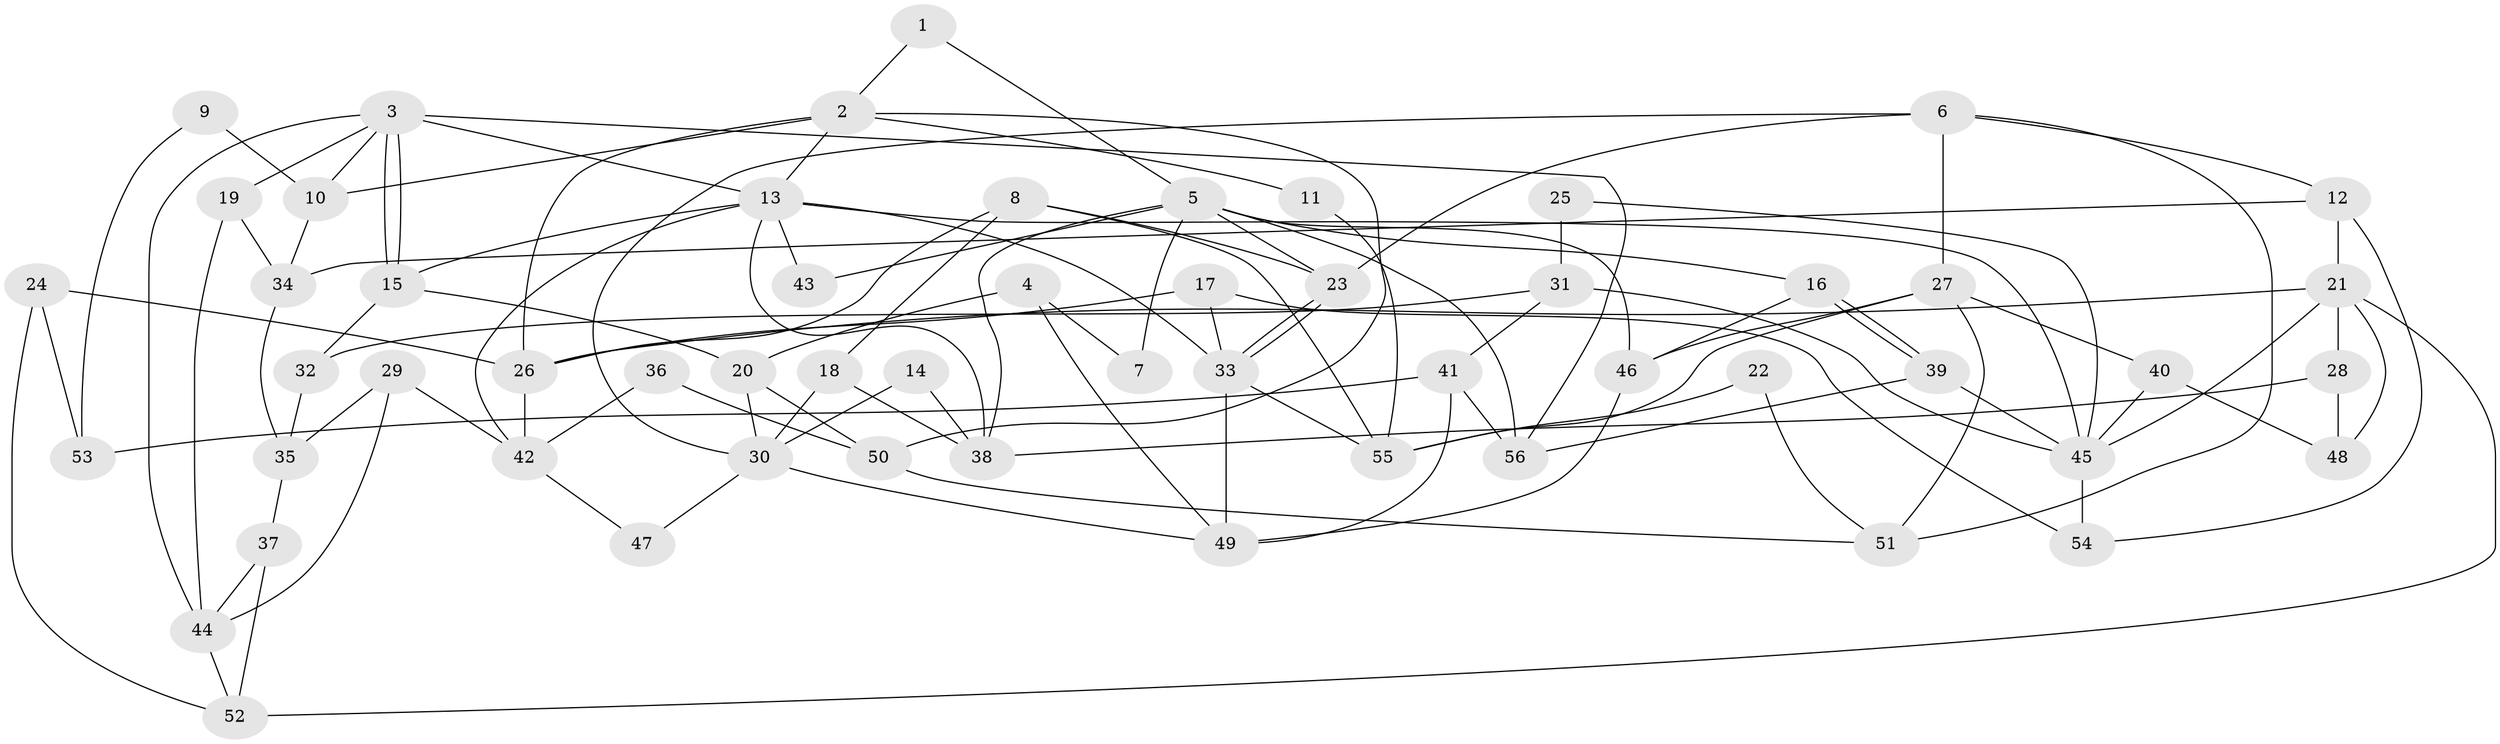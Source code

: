 // coarse degree distribution, {2: 0.14285714285714285, 11: 0.03571428571428571, 6: 0.21428571428571427, 7: 0.03571428571428571, 3: 0.25, 9: 0.03571428571428571, 5: 0.14285714285714285, 4: 0.10714285714285714, 8: 0.03571428571428571}
// Generated by graph-tools (version 1.1) at 2025/37/03/04/25 23:37:15]
// undirected, 56 vertices, 112 edges
graph export_dot {
  node [color=gray90,style=filled];
  1;
  2;
  3;
  4;
  5;
  6;
  7;
  8;
  9;
  10;
  11;
  12;
  13;
  14;
  15;
  16;
  17;
  18;
  19;
  20;
  21;
  22;
  23;
  24;
  25;
  26;
  27;
  28;
  29;
  30;
  31;
  32;
  33;
  34;
  35;
  36;
  37;
  38;
  39;
  40;
  41;
  42;
  43;
  44;
  45;
  46;
  47;
  48;
  49;
  50;
  51;
  52;
  53;
  54;
  55;
  56;
  1 -- 5;
  1 -- 2;
  2 -- 26;
  2 -- 13;
  2 -- 10;
  2 -- 11;
  2 -- 50;
  3 -- 15;
  3 -- 15;
  3 -- 44;
  3 -- 10;
  3 -- 13;
  3 -- 19;
  3 -- 56;
  4 -- 49;
  4 -- 20;
  4 -- 7;
  5 -- 56;
  5 -- 38;
  5 -- 7;
  5 -- 16;
  5 -- 23;
  5 -- 43;
  5 -- 46;
  6 -- 12;
  6 -- 23;
  6 -- 27;
  6 -- 30;
  6 -- 51;
  8 -- 55;
  8 -- 23;
  8 -- 18;
  8 -- 26;
  9 -- 53;
  9 -- 10;
  10 -- 34;
  11 -- 55;
  12 -- 34;
  12 -- 21;
  12 -- 54;
  13 -- 33;
  13 -- 15;
  13 -- 38;
  13 -- 42;
  13 -- 43;
  13 -- 45;
  14 -- 30;
  14 -- 38;
  15 -- 20;
  15 -- 32;
  16 -- 39;
  16 -- 39;
  16 -- 46;
  17 -- 54;
  17 -- 33;
  17 -- 26;
  18 -- 30;
  18 -- 38;
  19 -- 34;
  19 -- 44;
  20 -- 50;
  20 -- 30;
  21 -- 48;
  21 -- 26;
  21 -- 28;
  21 -- 45;
  21 -- 52;
  22 -- 55;
  22 -- 51;
  23 -- 33;
  23 -- 33;
  24 -- 52;
  24 -- 26;
  24 -- 53;
  25 -- 31;
  25 -- 45;
  26 -- 42;
  27 -- 46;
  27 -- 40;
  27 -- 51;
  27 -- 55;
  28 -- 38;
  28 -- 48;
  29 -- 35;
  29 -- 42;
  29 -- 44;
  30 -- 47;
  30 -- 49;
  31 -- 41;
  31 -- 45;
  31 -- 32;
  32 -- 35;
  33 -- 49;
  33 -- 55;
  34 -- 35;
  35 -- 37;
  36 -- 50;
  36 -- 42;
  37 -- 44;
  37 -- 52;
  39 -- 45;
  39 -- 56;
  40 -- 45;
  40 -- 48;
  41 -- 56;
  41 -- 49;
  41 -- 53;
  42 -- 47;
  44 -- 52;
  45 -- 54;
  46 -- 49;
  50 -- 51;
}
